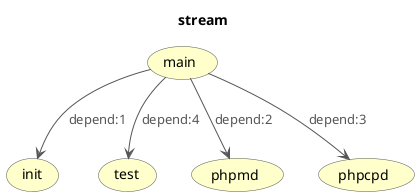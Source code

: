 @startuml

title stream
hide stereotype
skinparam Arrow {
Color #555555
FontColor #555555
}
skinparam UseCase {
BackgroundColor #FFFFCC
BorderColor #555555
}

skinparam UseCase {
BackgroundColor<< stream >> #FFFFCC
}
(main)<< stream >>
(init)<< stream >>
(test)<< stream >>
(phpmd)<< stream >>
(phpcpd)<< stream >>


(main) --> (init) : depend:1
(main) --> (phpmd) : depend:2
(main) --> (phpcpd) : depend:3
(main) --> (test) : depend:4
@enduml
